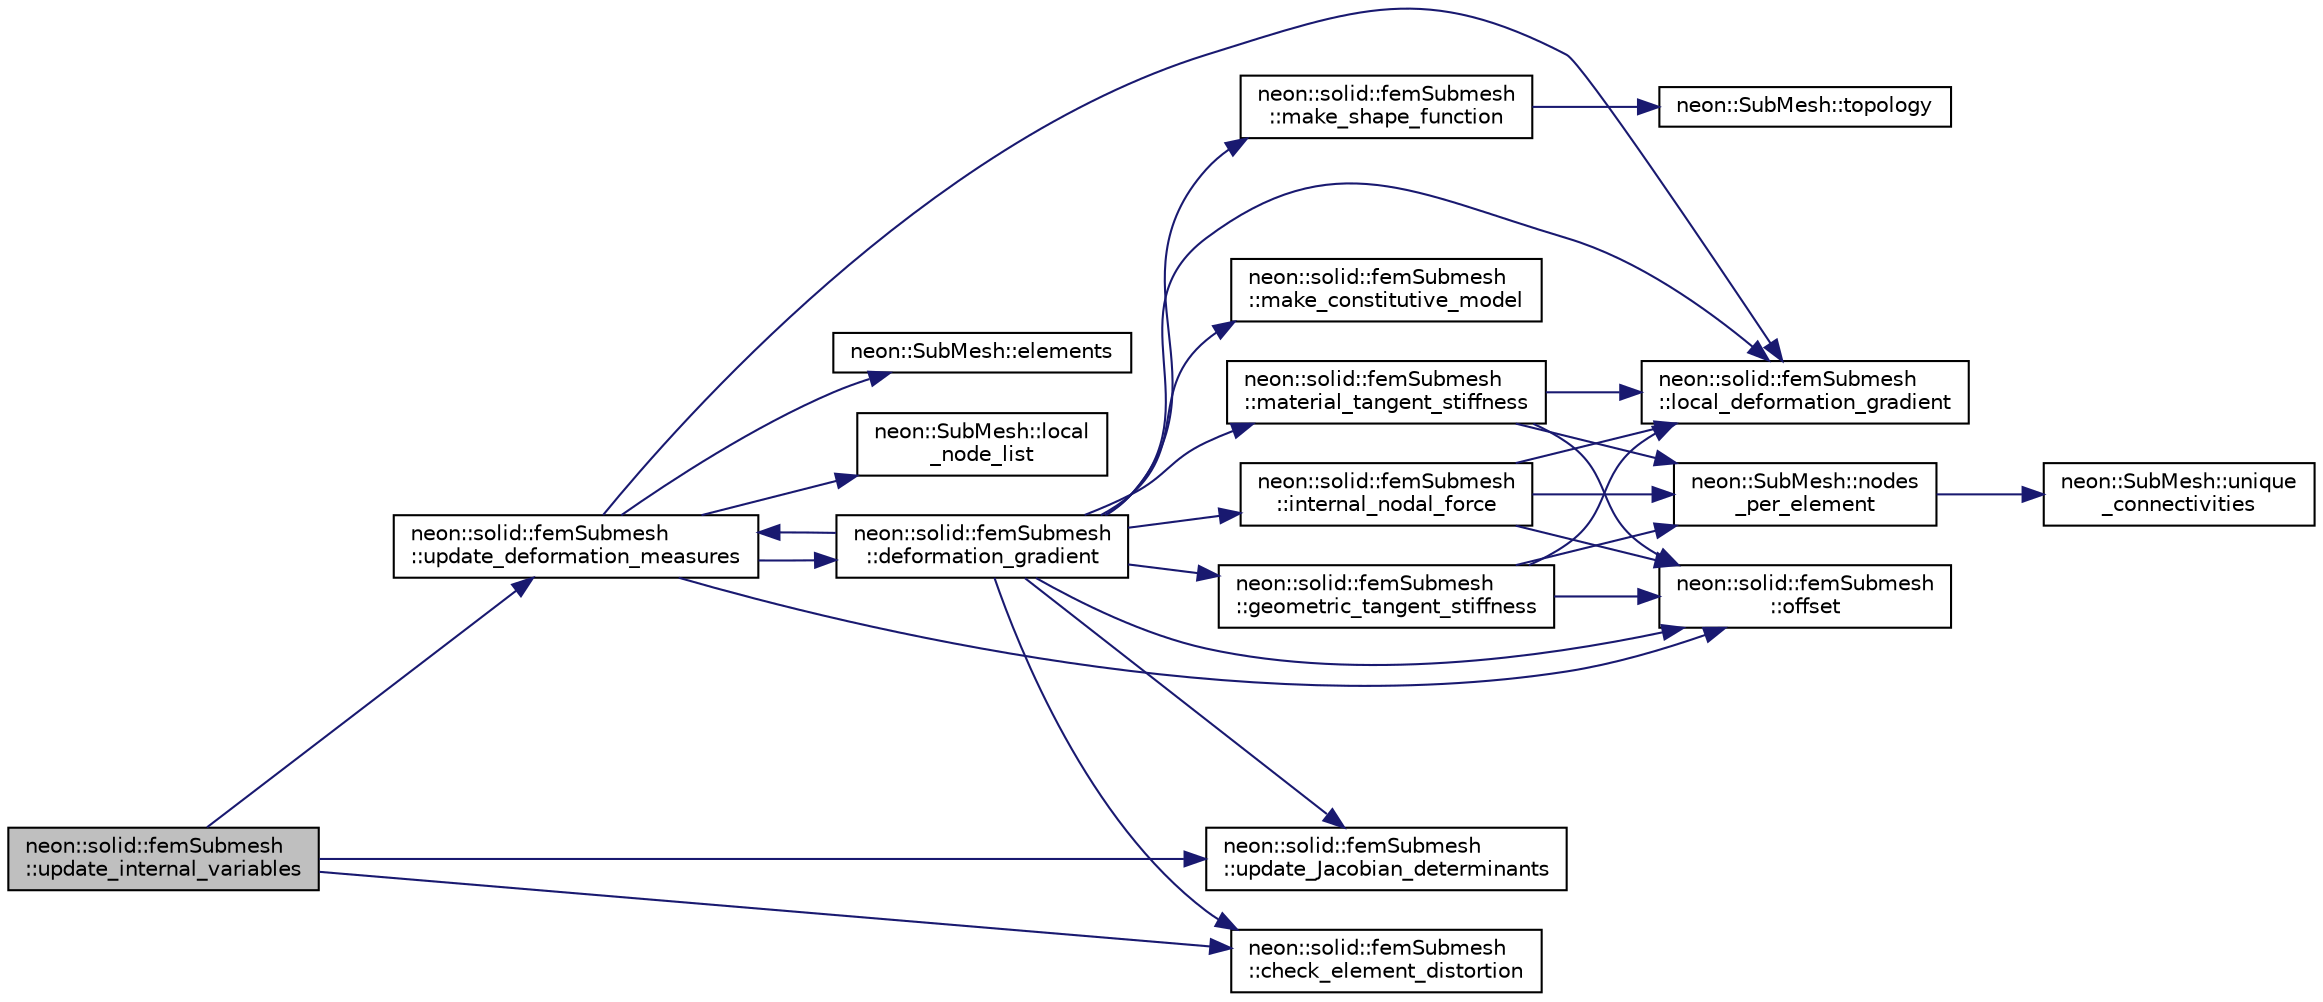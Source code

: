 digraph "neon::solid::femSubmesh::update_internal_variables"
{
 // INTERACTIVE_SVG=YES
  edge [fontname="Helvetica",fontsize="10",labelfontname="Helvetica",labelfontsize="10"];
  node [fontname="Helvetica",fontsize="10",shape=record];
  rankdir="LR";
  Node191 [label="neon::solid::femSubmesh\l::update_internal_variables",height=0.2,width=0.4,color="black", fillcolor="grey75", style="filled", fontcolor="black"];
  Node191 -> Node192 [color="midnightblue",fontsize="10",style="solid",fontname="Helvetica"];
  Node192 [label="neon::solid::femSubmesh\l::update_deformation_measures",height=0.2,width=0.4,color="black", fillcolor="white", style="filled",URL="$classneon_1_1solid_1_1femSubmesh.html#a8bd85d6bbd7f0e43b8621c95b93bfd50"];
  Node192 -> Node193 [color="midnightblue",fontsize="10",style="solid",fontname="Helvetica"];
  Node193 [label="neon::SubMesh::elements",height=0.2,width=0.4,color="black", fillcolor="white", style="filled",URL="$classneon_1_1SubMesh.html#af487d15a392b158f57d0de57e761f6d1"];
  Node192 -> Node194 [color="midnightblue",fontsize="10",style="solid",fontname="Helvetica"];
  Node194 [label="neon::SubMesh::local\l_node_list",height=0.2,width=0.4,color="black", fillcolor="white", style="filled",URL="$classneon_1_1SubMesh.html#ad34b72970748ce92afe9bfc6b728fbce"];
  Node192 -> Node195 [color="midnightblue",fontsize="10",style="solid",fontname="Helvetica"];
  Node195 [label="neon::solid::femSubmesh\l::local_deformation_gradient",height=0.2,width=0.4,color="black", fillcolor="white", style="filled",URL="$classneon_1_1solid_1_1femSubmesh.html#afa388c49be3b7e286237b363bb30551d"];
  Node192 -> Node196 [color="midnightblue",fontsize="10",style="solid",fontname="Helvetica"];
  Node196 [label="neon::solid::femSubmesh\l::offset",height=0.2,width=0.4,color="black", fillcolor="white", style="filled",URL="$classneon_1_1solid_1_1femSubmesh.html#abfcb47594fe901d00dc48b6550fe124b"];
  Node192 -> Node197 [color="midnightblue",fontsize="10",style="solid",fontname="Helvetica"];
  Node197 [label="neon::solid::femSubmesh\l::deformation_gradient",height=0.2,width=0.4,color="black", fillcolor="white", style="filled",URL="$classneon_1_1solid_1_1femSubmesh.html#ab924d16740c35a9af36eb08fab10391b"];
  Node197 -> Node195 [color="midnightblue",fontsize="10",style="solid",fontname="Helvetica"];
  Node197 -> Node192 [color="midnightblue",fontsize="10",style="solid",fontname="Helvetica"];
  Node197 -> Node198 [color="midnightblue",fontsize="10",style="solid",fontname="Helvetica"];
  Node198 [label="neon::solid::femSubmesh\l::update_Jacobian_determinants",height=0.2,width=0.4,color="black", fillcolor="white", style="filled",URL="$classneon_1_1solid_1_1femSubmesh.html#a589769624c7a0437790eddbd78faec90"];
  Node197 -> Node199 [color="midnightblue",fontsize="10",style="solid",fontname="Helvetica"];
  Node199 [label="neon::solid::femSubmesh\l::check_element_distortion",height=0.2,width=0.4,color="black", fillcolor="white", style="filled",URL="$classneon_1_1solid_1_1femSubmesh.html#a6bf9f575ae746cc54f65bf9eabcfa50d"];
  Node197 -> Node200 [color="midnightblue",fontsize="10",style="solid",fontname="Helvetica"];
  Node200 [label="neon::solid::femSubmesh\l::geometric_tangent_stiffness",height=0.2,width=0.4,color="black", fillcolor="white", style="filled",URL="$classneon_1_1solid_1_1femSubmesh.html#a146b01147a0c5c030a464088509289dd"];
  Node200 -> Node201 [color="midnightblue",fontsize="10",style="solid",fontname="Helvetica"];
  Node201 [label="neon::SubMesh::nodes\l_per_element",height=0.2,width=0.4,color="black", fillcolor="white", style="filled",URL="$classneon_1_1SubMesh.html#a95a1ae84508d0006244c248aa50c76b3"];
  Node201 -> Node202 [color="midnightblue",fontsize="10",style="solid",fontname="Helvetica"];
  Node202 [label="neon::SubMesh::unique\l_connectivities",height=0.2,width=0.4,color="black", fillcolor="white", style="filled",URL="$classneon_1_1SubMesh.html#a2047359fe78bed483cc5462a9c0e7b42"];
  Node200 -> Node195 [color="midnightblue",fontsize="10",style="solid",fontname="Helvetica"];
  Node200 -> Node196 [color="midnightblue",fontsize="10",style="solid",fontname="Helvetica"];
  Node197 -> Node203 [color="midnightblue",fontsize="10",style="solid",fontname="Helvetica"];
  Node203 [label="neon::solid::femSubmesh\l::material_tangent_stiffness",height=0.2,width=0.4,color="black", fillcolor="white", style="filled",URL="$classneon_1_1solid_1_1femSubmesh.html#ac59a58e4a33eea88a87f181c1771621e"];
  Node203 -> Node201 [color="midnightblue",fontsize="10",style="solid",fontname="Helvetica"];
  Node203 -> Node196 [color="midnightblue",fontsize="10",style="solid",fontname="Helvetica"];
  Node203 -> Node195 [color="midnightblue",fontsize="10",style="solid",fontname="Helvetica"];
  Node197 -> Node204 [color="midnightblue",fontsize="10",style="solid",fontname="Helvetica"];
  Node204 [label="neon::solid::femSubmesh\l::internal_nodal_force",height=0.2,width=0.4,color="black", fillcolor="white", style="filled",URL="$classneon_1_1solid_1_1femSubmesh.html#acb75f263f98c1934224fbb21854b347c"];
  Node204 -> Node201 [color="midnightblue",fontsize="10",style="solid",fontname="Helvetica"];
  Node204 -> Node195 [color="midnightblue",fontsize="10",style="solid",fontname="Helvetica"];
  Node204 -> Node196 [color="midnightblue",fontsize="10",style="solid",fontname="Helvetica"];
  Node197 -> Node196 [color="midnightblue",fontsize="10",style="solid",fontname="Helvetica"];
  Node197 -> Node205 [color="midnightblue",fontsize="10",style="solid",fontname="Helvetica"];
  Node205 [label="neon::solid::femSubmesh\l::make_constitutive_model",height=0.2,width=0.4,color="black", fillcolor="white", style="filled",URL="$classneon_1_1solid_1_1femSubmesh.html#a4b881cf1b8ccbf8fa65dab27cb44e2ba"];
  Node197 -> Node206 [color="midnightblue",fontsize="10",style="solid",fontname="Helvetica"];
  Node206 [label="neon::solid::femSubmesh\l::make_shape_function",height=0.2,width=0.4,color="black", fillcolor="white", style="filled",URL="$classneon_1_1solid_1_1femSubmesh.html#ad31629bd49a5f2296b2f6685e8fe33e2"];
  Node206 -> Node207 [color="midnightblue",fontsize="10",style="solid",fontname="Helvetica"];
  Node207 [label="neon::SubMesh::topology",height=0.2,width=0.4,color="black", fillcolor="white", style="filled",URL="$classneon_1_1SubMesh.html#a4de4b56cb5349a03ac075ae48a180e79"];
  Node191 -> Node198 [color="midnightblue",fontsize="10",style="solid",fontname="Helvetica"];
  Node191 -> Node199 [color="midnightblue",fontsize="10",style="solid",fontname="Helvetica"];
}
